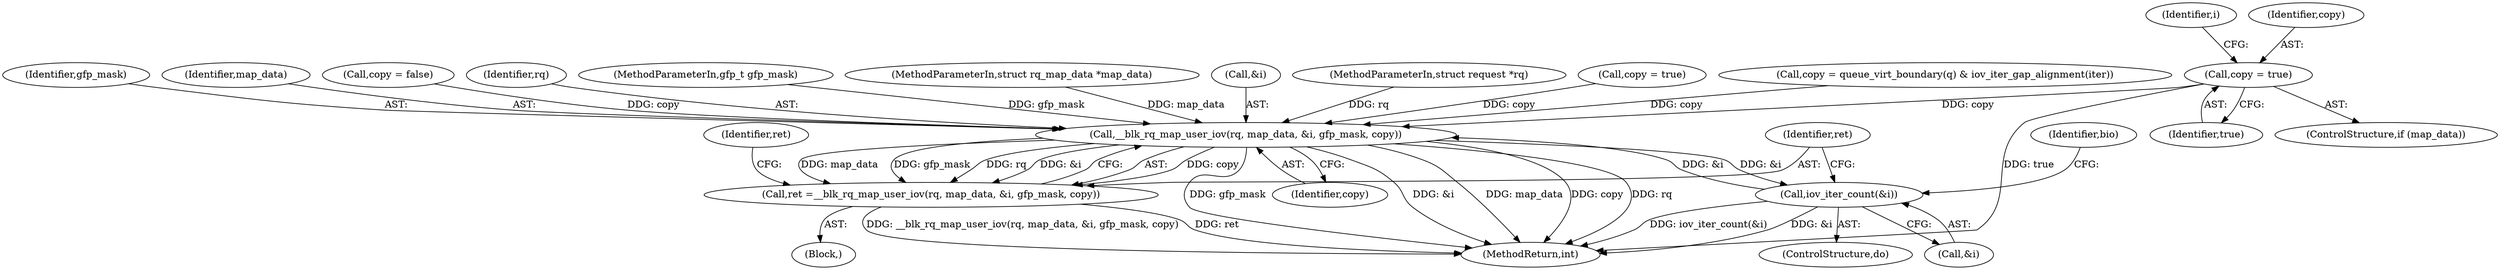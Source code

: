 digraph "0_linux_a0ac402cfcdc904f9772e1762b3fda112dcc56a0@API" {
"1000133" [label="(Call,copy = true)"];
"1000164" [label="(Call,__blk_rq_map_user_iov(rq, map_data, &i, gfp_mask, copy))"];
"1000162" [label="(Call,ret =__blk_rq_map_user_iov(rq, map_data, &i, gfp_mask, copy))"];
"1000182" [label="(Call,iov_iter_count(&i))"];
"1000135" [label="(Identifier,true)"];
"1000142" [label="(Call,copy = true)"];
"1000182" [label="(Call,iov_iter_count(&i))"];
"1000149" [label="(Call,copy = queue_virt_boundary(q) & iov_iter_gap_alignment(iter))"];
"1000163" [label="(Identifier,ret)"];
"1000169" [label="(Identifier,gfp_mask)"];
"1000170" [label="(Identifier,copy)"];
"1000166" [label="(Identifier,map_data)"];
"1000108" [label="(Call,copy = false)"];
"1000162" [label="(Call,ret =__blk_rq_map_user_iov(rq, map_data, &i, gfp_mask, copy))"];
"1000209" [label="(MethodReturn,int)"];
"1000161" [label="(Block,)"];
"1000131" [label="(ControlStructure,if (map_data))"];
"1000160" [label="(ControlStructure,do)"];
"1000164" [label="(Call,__blk_rq_map_user_iov(rq, map_data, &i, gfp_mask, copy))"];
"1000165" [label="(Identifier,rq)"];
"1000105" [label="(MethodParameterIn,gfp_t gfp_mask)"];
"1000133" [label="(Call,copy = true)"];
"1000103" [label="(MethodParameterIn,struct rq_map_data *map_data)"];
"1000167" [label="(Call,&i)"];
"1000157" [label="(Identifier,i)"];
"1000102" [label="(MethodParameterIn,struct request *rq)"];
"1000134" [label="(Identifier,copy)"];
"1000183" [label="(Call,&i)"];
"1000188" [label="(Identifier,bio)"];
"1000172" [label="(Identifier,ret)"];
"1000133" -> "1000131"  [label="AST: "];
"1000133" -> "1000135"  [label="CFG: "];
"1000134" -> "1000133"  [label="AST: "];
"1000135" -> "1000133"  [label="AST: "];
"1000157" -> "1000133"  [label="CFG: "];
"1000133" -> "1000209"  [label="DDG: true"];
"1000133" -> "1000164"  [label="DDG: copy"];
"1000164" -> "1000162"  [label="AST: "];
"1000164" -> "1000170"  [label="CFG: "];
"1000165" -> "1000164"  [label="AST: "];
"1000166" -> "1000164"  [label="AST: "];
"1000167" -> "1000164"  [label="AST: "];
"1000169" -> "1000164"  [label="AST: "];
"1000170" -> "1000164"  [label="AST: "];
"1000162" -> "1000164"  [label="CFG: "];
"1000164" -> "1000209"  [label="DDG: gfp_mask"];
"1000164" -> "1000209"  [label="DDG: map_data"];
"1000164" -> "1000209"  [label="DDG: &i"];
"1000164" -> "1000209"  [label="DDG: copy"];
"1000164" -> "1000209"  [label="DDG: rq"];
"1000164" -> "1000162"  [label="DDG: copy"];
"1000164" -> "1000162"  [label="DDG: map_data"];
"1000164" -> "1000162"  [label="DDG: gfp_mask"];
"1000164" -> "1000162"  [label="DDG: rq"];
"1000164" -> "1000162"  [label="DDG: &i"];
"1000102" -> "1000164"  [label="DDG: rq"];
"1000103" -> "1000164"  [label="DDG: map_data"];
"1000182" -> "1000164"  [label="DDG: &i"];
"1000105" -> "1000164"  [label="DDG: gfp_mask"];
"1000142" -> "1000164"  [label="DDG: copy"];
"1000108" -> "1000164"  [label="DDG: copy"];
"1000149" -> "1000164"  [label="DDG: copy"];
"1000164" -> "1000182"  [label="DDG: &i"];
"1000162" -> "1000161"  [label="AST: "];
"1000163" -> "1000162"  [label="AST: "];
"1000172" -> "1000162"  [label="CFG: "];
"1000162" -> "1000209"  [label="DDG: __blk_rq_map_user_iov(rq, map_data, &i, gfp_mask, copy)"];
"1000162" -> "1000209"  [label="DDG: ret"];
"1000182" -> "1000160"  [label="AST: "];
"1000182" -> "1000183"  [label="CFG: "];
"1000183" -> "1000182"  [label="AST: "];
"1000163" -> "1000182"  [label="CFG: "];
"1000188" -> "1000182"  [label="CFG: "];
"1000182" -> "1000209"  [label="DDG: iov_iter_count(&i)"];
"1000182" -> "1000209"  [label="DDG: &i"];
}
